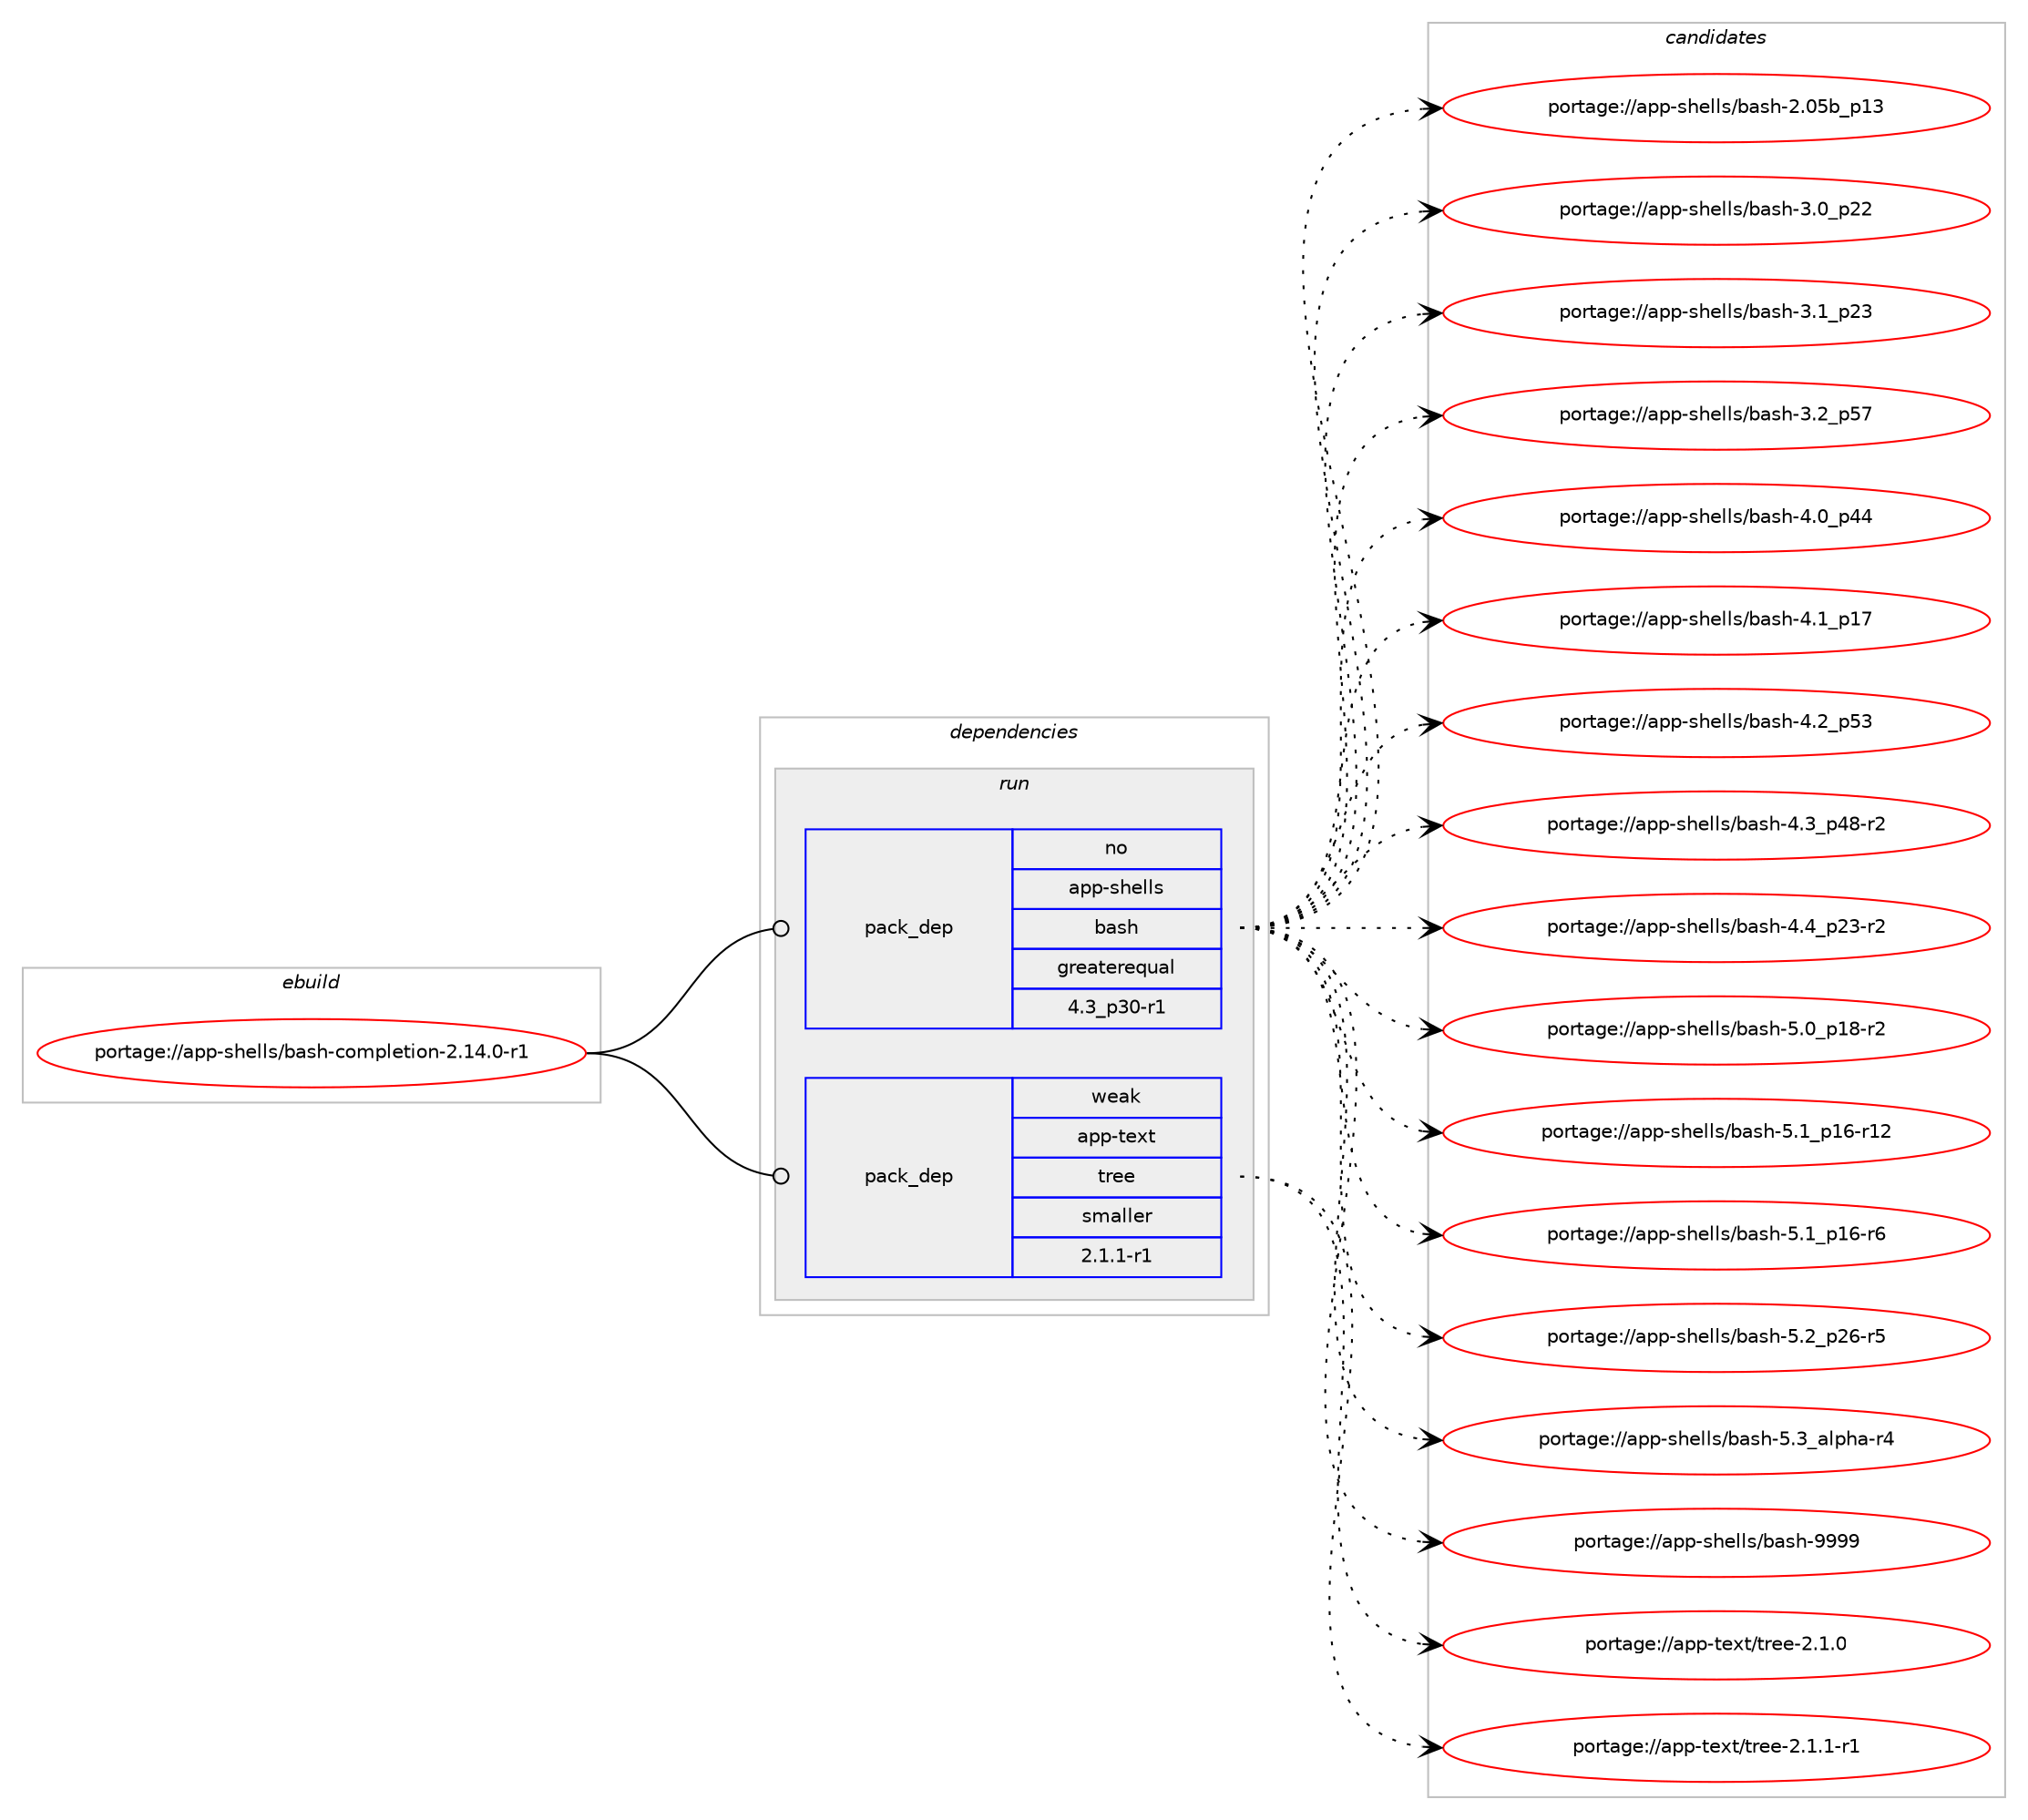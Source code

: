 digraph prolog {

# *************
# Graph options
# *************

newrank=true;
concentrate=true;
compound=true;
graph [rankdir=LR,fontname=Helvetica,fontsize=10,ranksep=1.5];#, ranksep=2.5, nodesep=0.2];
edge  [arrowhead=vee];
node  [fontname=Helvetica,fontsize=10];

# **********
# The ebuild
# **********

subgraph cluster_leftcol {
color=gray;
rank=same;
label=<<i>ebuild</i>>;
id [label="portage://app-shells/bash-completion-2.14.0-r1", color=red, width=4, href="../app-shells/bash-completion-2.14.0-r1.svg"];
}

# ****************
# The dependencies
# ****************

subgraph cluster_midcol {
color=gray;
label=<<i>dependencies</i>>;
subgraph cluster_compile {
fillcolor="#eeeeee";
style=filled;
label=<<i>compile</i>>;
}
subgraph cluster_compileandrun {
fillcolor="#eeeeee";
style=filled;
label=<<i>compile and run</i>>;
}
subgraph cluster_run {
fillcolor="#eeeeee";
style=filled;
label=<<i>run</i>>;
subgraph pack8326 {
dependency22783 [label=<<TABLE BORDER="0" CELLBORDER="1" CELLSPACING="0" CELLPADDING="4" WIDTH="220"><TR><TD ROWSPAN="6" CELLPADDING="30">pack_dep</TD></TR><TR><TD WIDTH="110">no</TD></TR><TR><TD>app-shells</TD></TR><TR><TD>bash</TD></TR><TR><TD>greaterequal</TD></TR><TR><TD>4.3_p30-r1</TD></TR></TABLE>>, shape=none, color=blue];
}
id:e -> dependency22783:w [weight=20,style="solid",arrowhead="odot"];
# *** BEGIN UNKNOWN DEPENDENCY TYPE (TODO) ***
# id -> package_dependency(portage://app-shells/bash-completion-2.14.0-r1,run,no,sys-apps,miscfiles,none,[,,],[],[])
# *** END UNKNOWN DEPENDENCY TYPE (TODO) ***

# *** BEGIN UNKNOWN DEPENDENCY TYPE (TODO) ***
# id -> package_dependency(portage://app-shells/bash-completion-2.14.0-r1,run,strong,net-fs,mc,none,[,,],[],[])
# *** END UNKNOWN DEPENDENCY TYPE (TODO) ***

subgraph pack8327 {
dependency22784 [label=<<TABLE BORDER="0" CELLBORDER="1" CELLSPACING="0" CELLPADDING="4" WIDTH="220"><TR><TD ROWSPAN="6" CELLPADDING="30">pack_dep</TD></TR><TR><TD WIDTH="110">weak</TD></TR><TR><TD>app-text</TD></TR><TR><TD>tree</TD></TR><TR><TD>smaller</TD></TR><TR><TD>2.1.1-r1</TD></TR></TABLE>>, shape=none, color=blue];
}
id:e -> dependency22784:w [weight=20,style="solid",arrowhead="odot"];
}
}

# **************
# The candidates
# **************

subgraph cluster_choices {
rank=same;
color=gray;
label=<<i>candidates</i>>;

subgraph choice8326 {
color=black;
nodesep=1;
choice9711211245115104101108108115479897115104455046485398951124951 [label="portage://app-shells/bash-2.05b_p13", color=red, width=4,href="../app-shells/bash-2.05b_p13.svg"];
choice971121124511510410110810811547989711510445514648951125050 [label="portage://app-shells/bash-3.0_p22", color=red, width=4,href="../app-shells/bash-3.0_p22.svg"];
choice971121124511510410110810811547989711510445514649951125051 [label="portage://app-shells/bash-3.1_p23", color=red, width=4,href="../app-shells/bash-3.1_p23.svg"];
choice971121124511510410110810811547989711510445514650951125355 [label="portage://app-shells/bash-3.2_p57", color=red, width=4,href="../app-shells/bash-3.2_p57.svg"];
choice971121124511510410110810811547989711510445524648951125252 [label="portage://app-shells/bash-4.0_p44", color=red, width=4,href="../app-shells/bash-4.0_p44.svg"];
choice971121124511510410110810811547989711510445524649951124955 [label="portage://app-shells/bash-4.1_p17", color=red, width=4,href="../app-shells/bash-4.1_p17.svg"];
choice971121124511510410110810811547989711510445524650951125351 [label="portage://app-shells/bash-4.2_p53", color=red, width=4,href="../app-shells/bash-4.2_p53.svg"];
choice9711211245115104101108108115479897115104455246519511252564511450 [label="portage://app-shells/bash-4.3_p48-r2", color=red, width=4,href="../app-shells/bash-4.3_p48-r2.svg"];
choice9711211245115104101108108115479897115104455246529511250514511450 [label="portage://app-shells/bash-4.4_p23-r2", color=red, width=4,href="../app-shells/bash-4.4_p23-r2.svg"];
choice9711211245115104101108108115479897115104455346489511249564511450 [label="portage://app-shells/bash-5.0_p18-r2", color=red, width=4,href="../app-shells/bash-5.0_p18-r2.svg"];
choice971121124511510410110810811547989711510445534649951124954451144950 [label="portage://app-shells/bash-5.1_p16-r12", color=red, width=4,href="../app-shells/bash-5.1_p16-r12.svg"];
choice9711211245115104101108108115479897115104455346499511249544511454 [label="portage://app-shells/bash-5.1_p16-r6", color=red, width=4,href="../app-shells/bash-5.1_p16-r6.svg"];
choice9711211245115104101108108115479897115104455346509511250544511453 [label="portage://app-shells/bash-5.2_p26-r5", color=red, width=4,href="../app-shells/bash-5.2_p26-r5.svg"];
choice9711211245115104101108108115479897115104455346519597108112104974511452 [label="portage://app-shells/bash-5.3_alpha-r4", color=red, width=4,href="../app-shells/bash-5.3_alpha-r4.svg"];
choice97112112451151041011081081154798971151044557575757 [label="portage://app-shells/bash-9999", color=red, width=4,href="../app-shells/bash-9999.svg"];
dependency22783:e -> choice9711211245115104101108108115479897115104455046485398951124951:w [style=dotted,weight="100"];
dependency22783:e -> choice971121124511510410110810811547989711510445514648951125050:w [style=dotted,weight="100"];
dependency22783:e -> choice971121124511510410110810811547989711510445514649951125051:w [style=dotted,weight="100"];
dependency22783:e -> choice971121124511510410110810811547989711510445514650951125355:w [style=dotted,weight="100"];
dependency22783:e -> choice971121124511510410110810811547989711510445524648951125252:w [style=dotted,weight="100"];
dependency22783:e -> choice971121124511510410110810811547989711510445524649951124955:w [style=dotted,weight="100"];
dependency22783:e -> choice971121124511510410110810811547989711510445524650951125351:w [style=dotted,weight="100"];
dependency22783:e -> choice9711211245115104101108108115479897115104455246519511252564511450:w [style=dotted,weight="100"];
dependency22783:e -> choice9711211245115104101108108115479897115104455246529511250514511450:w [style=dotted,weight="100"];
dependency22783:e -> choice9711211245115104101108108115479897115104455346489511249564511450:w [style=dotted,weight="100"];
dependency22783:e -> choice971121124511510410110810811547989711510445534649951124954451144950:w [style=dotted,weight="100"];
dependency22783:e -> choice9711211245115104101108108115479897115104455346499511249544511454:w [style=dotted,weight="100"];
dependency22783:e -> choice9711211245115104101108108115479897115104455346509511250544511453:w [style=dotted,weight="100"];
dependency22783:e -> choice9711211245115104101108108115479897115104455346519597108112104974511452:w [style=dotted,weight="100"];
dependency22783:e -> choice97112112451151041011081081154798971151044557575757:w [style=dotted,weight="100"];
}
subgraph choice8327 {
color=black;
nodesep=1;
choice971121124511610112011647116114101101455046494648 [label="portage://app-text/tree-2.1.0", color=red, width=4,href="../app-text/tree-2.1.0.svg"];
choice9711211245116101120116471161141011014550464946494511449 [label="portage://app-text/tree-2.1.1-r1", color=red, width=4,href="../app-text/tree-2.1.1-r1.svg"];
dependency22784:e -> choice971121124511610112011647116114101101455046494648:w [style=dotted,weight="100"];
dependency22784:e -> choice9711211245116101120116471161141011014550464946494511449:w [style=dotted,weight="100"];
}
}

}
